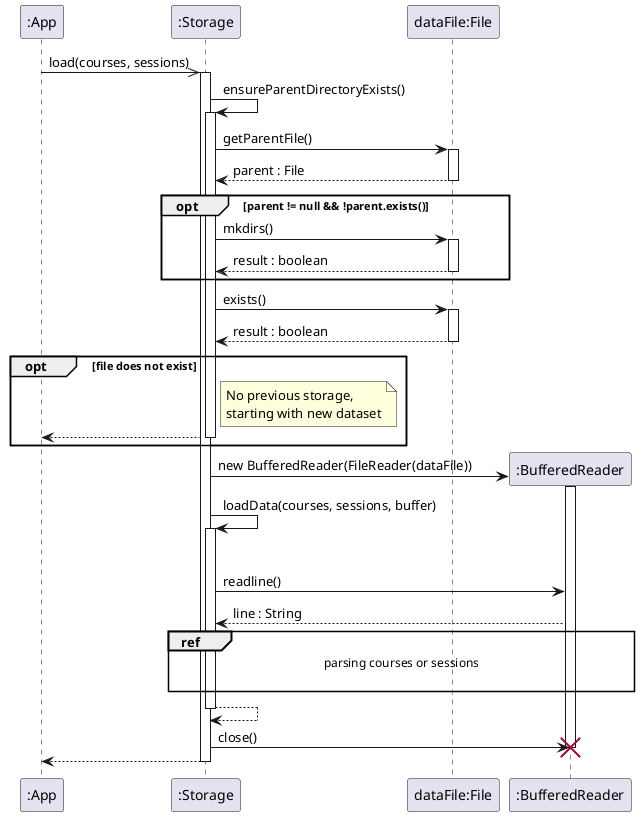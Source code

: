 @startuml
'https://plantuml.com/sequence-diagram

participant ":App" as App
participant ":Storage" as Storage
participant "dataFile:File" as File
participant ":BufferedReader" as BR


App ->> Storage: load(courses, sessions)
activate Storage

Storage -> Storage: ensureParentDirectoryExists()
activate Storage

Storage -> File: getParentFile()
activate File

File --> Storage: parent : File
deactivate File

opt parent != null && !parent.exists()
    Storage -> File: mkdirs()
    activate File

    File --> Storage: result : boolean
    deactivate File
end

Storage -> File: exists()
activate File
File --> Storage: result : boolean
deactivate File

opt file does not exist
    note right of Storage: No previous storage,\nstarting with new dataset
    Storage --> App
    deactivate Storage
end

Storage -> BR**: new BufferedReader(FileReader(dataFile))
activate BR

Storage -> Storage: loadData(courses, sessions, buffer)
activate Storage


loop while next line is not null
Storage -> BR: readline()
    BR --> Storage: line : String

    ref over BR, Storage
    parsing courses or sessions

end

Storage --> Storage:
deactivate Storage

Storage -> BR: close()
deactivate BR
destroy BR
Storage --> App
deactivate Storage

@enduml